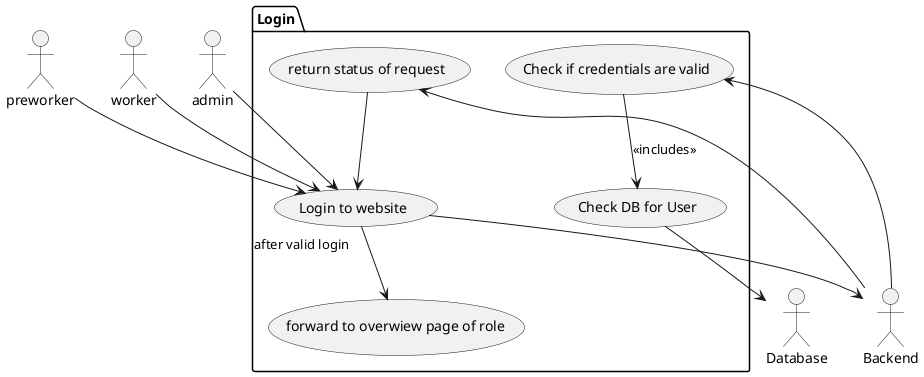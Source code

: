 @startuml
'https://plantuml.com/use-case-diagram

preworker as pw
worker as wo
admin as ad
Backend as sys
Database as db

package Login {

    pw --> (Login to website)
    wo --> (Login to website)
    ad --> (Login to website)

    (Login to website) --> sys
    (Check if credentials are valid) <-- sys
    (Check if credentials are valid) --> (Check DB for User): <<includes>>
    (Check DB for User) --> db

    (return status of request) <-- sys
    (return status of request) --> (Login to website)

    (Login to website) "after valid login" --> (forward to overwiew page of role)
}



@enduml
